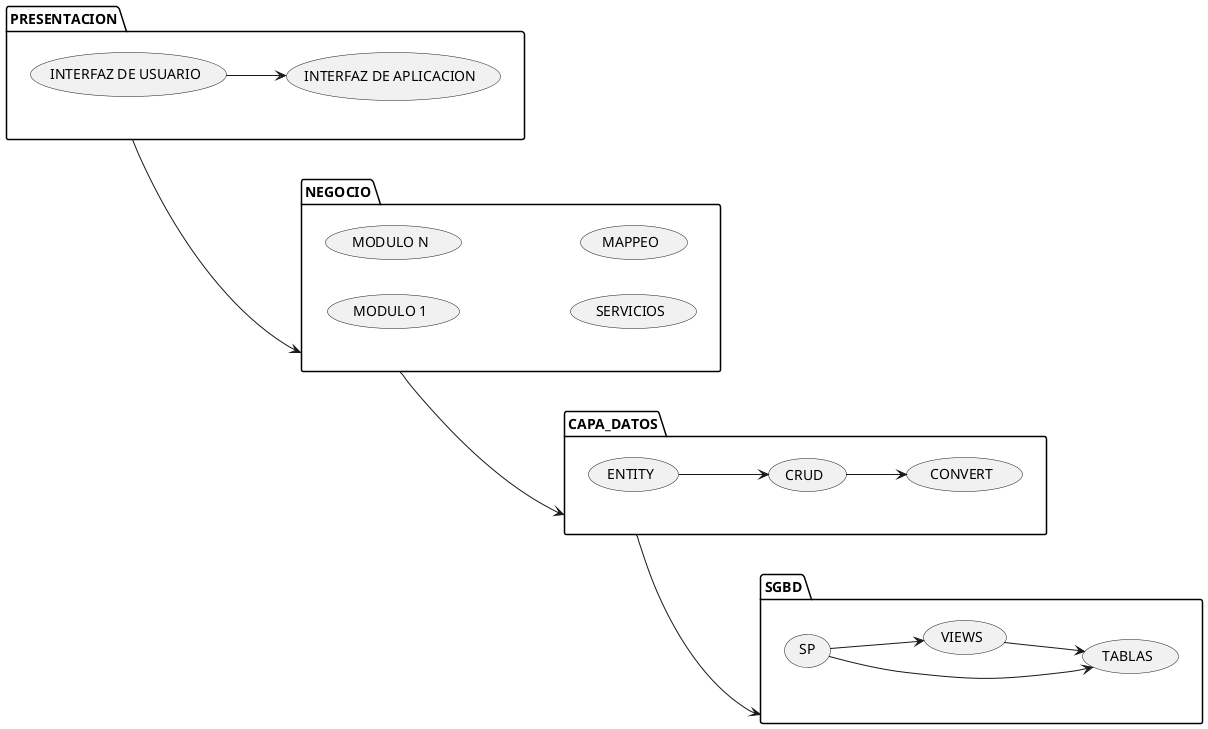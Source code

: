 @startuml
left to right direction
package PRESENTACION {
  usecase "INTERFAZ DE APLICACION" as API
  usecase "INTERFAZ DE USUARIO" as UI
}
package NEGOCIO {
  usecase "MODULO 1" as M1
  usecase "MODULO N" as MN
  usecase "SERVICIOS" as SERVICES
  usecase "MAPPEO" as MAPPING
}
package CAPA_DATOS {
  usecase "CRUD" as CRUD
  usecase "CONVERT" as CONVERT
  usecase "ENTITY" as ENTITY  
}
package SGBD {
  usecase "TABLAS" as TABLAS
  usecase "VIEWS" as VIEWS
  usecase "SP" as SP
} 
PRESENTACION --> NEGOCIO
NEGOCIO --> CAPA_DATOS
CAPA_DATOS --> SGBD
UI-->API
ENTITY-->CRUD
CRUD-->CONVERT
VIEWS-->TABLAS
SP-->VIEWS
SP-->TABLAS

@enduml
